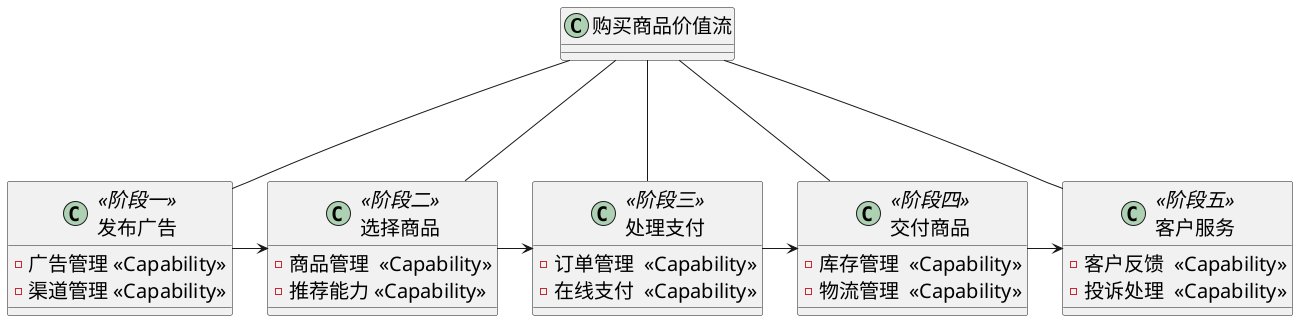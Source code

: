 @startuml
'title 电商公司 价值流图

skinparam DefaultFontSize 20


'"CEO" o-- "营销部"
class "购买商品价值流"   {

}

class "发布广告" as fabuguanbggao <<阶段一>> {
   - 广告管理 <<Capability>>
   - 渠道管理 <<Capability>>
   
}
class "选择商品" as xuanzeshangpin <<阶段二>> {
      - 商品管理  <<Capability>>
      - 推荐能力 <<Capability>>
   '   - 购物管理 <<Capability>>
    }

 class "处理支付" as chulizhifu <<阶段三>> {
      - 订单管理  <<Capability>>
      - 在线支付  <<Capability>> 
 }


 class "交付商品" as jiaofushangpin <<阶段四>> {
      - 库存管理  <<Capability>>
      - 物流管理  <<Capability>> 
 }

class "客户服务" as  kehufuwu <<阶段五>> {
      - 客户反馈  <<Capability>>
      - 投诉处理  <<Capability>> 
 }
fabuguanbggao-right-> xuanzeshangpin
xuanzeshangpin-right->chulizhifu
chulizhifu-right->jiaofushangpin
jiaofushangpin-right->kehufuwu

"购买商品价值流"---fabuguanbggao
"购买商品价值流"--xuanzeshangpin
"购买商品价值流"--chulizhifu
"购买商品价值流"--jiaofushangpin
"购买商品价值流"--kehufuwu

 /'rectangle "发布广告" as fabuguanbggao <<价值流阶段>> {
      rectangle "广告管理" as a1 <<Capability>>
      rectangle "渠道管理" as a2 <<Capability>>
      a1 -[hidden]-> a2
    }

    rectangle "选择商品" as  xuanzeshangpin <<价值流阶段>> {
      rectangle "商品管理" as b1 <<Capability>>
      rectangle "推荐能力" as b2 <<Capability>>
      b1 -[hidden]-> b2
    }

rectangle "处理支付" as  chulizhifu <<价值流阶段>> {
      rectangle "订单管理" <<Capability>>
      rectangle "在线支付" <<Capability>>
    }

rectangle "交付商品" as  jiaofushangpin <<价值流阶段>> {
      rectangle "库存管理" <<Capability>>
      rectangle "物流管理" <<Capability>>
    }

  rectangle "客户服务" as  kehufuwu <<价值流阶段>> {
      rectangle "客户反馈" <<Capability>>
      rectangle "投诉处理" <<Capability>>
    }'/
    
   'fabuguanbggao -right-> xuanzeshangpin
   'xuanzeshangpin -right-> chulizhifu
   'chulizhifu -right-> jiaofushangpin
   'jiaofushangpin-right->kehufuwu 
   


/' 主要的价值流
rectangle "浏览 & 选择商品" as Browsing {
  [商品搜索 & 推荐]
}

rectangle "购物车 & 结账" as Cart {
  [添加到购物车]
  [在线支付]
}

rectangle "订单处理 & 配送" as Processing {
  [订单确认 & 库存检查]
  [物流配送]
}

rectangle "客户服务 & 反馈" as Feedback {
  [售后服务]
  [客户反馈 & 评价]
}

Browsing --> Cart
Cart --> Processing
Processing --> Feedback

' 与主要价值流相关的能力
package "能力: 浏览 & 选择" {
  rectangle "商品列表管理" as ProductListing
  rectangle "推荐系统" as Recommendation

  [商品搜索 & 推荐] .down.> ProductListing : utilizes
  [商品搜索 & 推荐] .down.> Recommendation : utilizes
}

package "能力: 购物车 & 结账" {
  rectangle "购物车系统" as CartSystem
  rectangle "支付网关" as PaymentGateway

  [添加到购物车] .down.> CartSystem : utilizes
  [在线支付] .down.> PaymentGateway : utilizes
}

package "能力: 订单处理 & 配送" {
  rectangle "库存管理" as StockManagement
  rectangle "物流管理" as LogisticsManagement

  [订单确认 & 库存检查] .down.> StockManagement : utilizes
  [物流配送] .down.> LogisticsManagement : utilizes
}

package "能力: 客户服务 & 反馈" {
  rectangle "客户支持平台" as SupportPlatform
  rectangle "反馈系统" as FeedbackSystem

  [售后服务] .down.> SupportPlatform : utilizes
  [客户反馈 & 评价] .down.> FeedbackSystem : utilizes
}'/

@enduml
